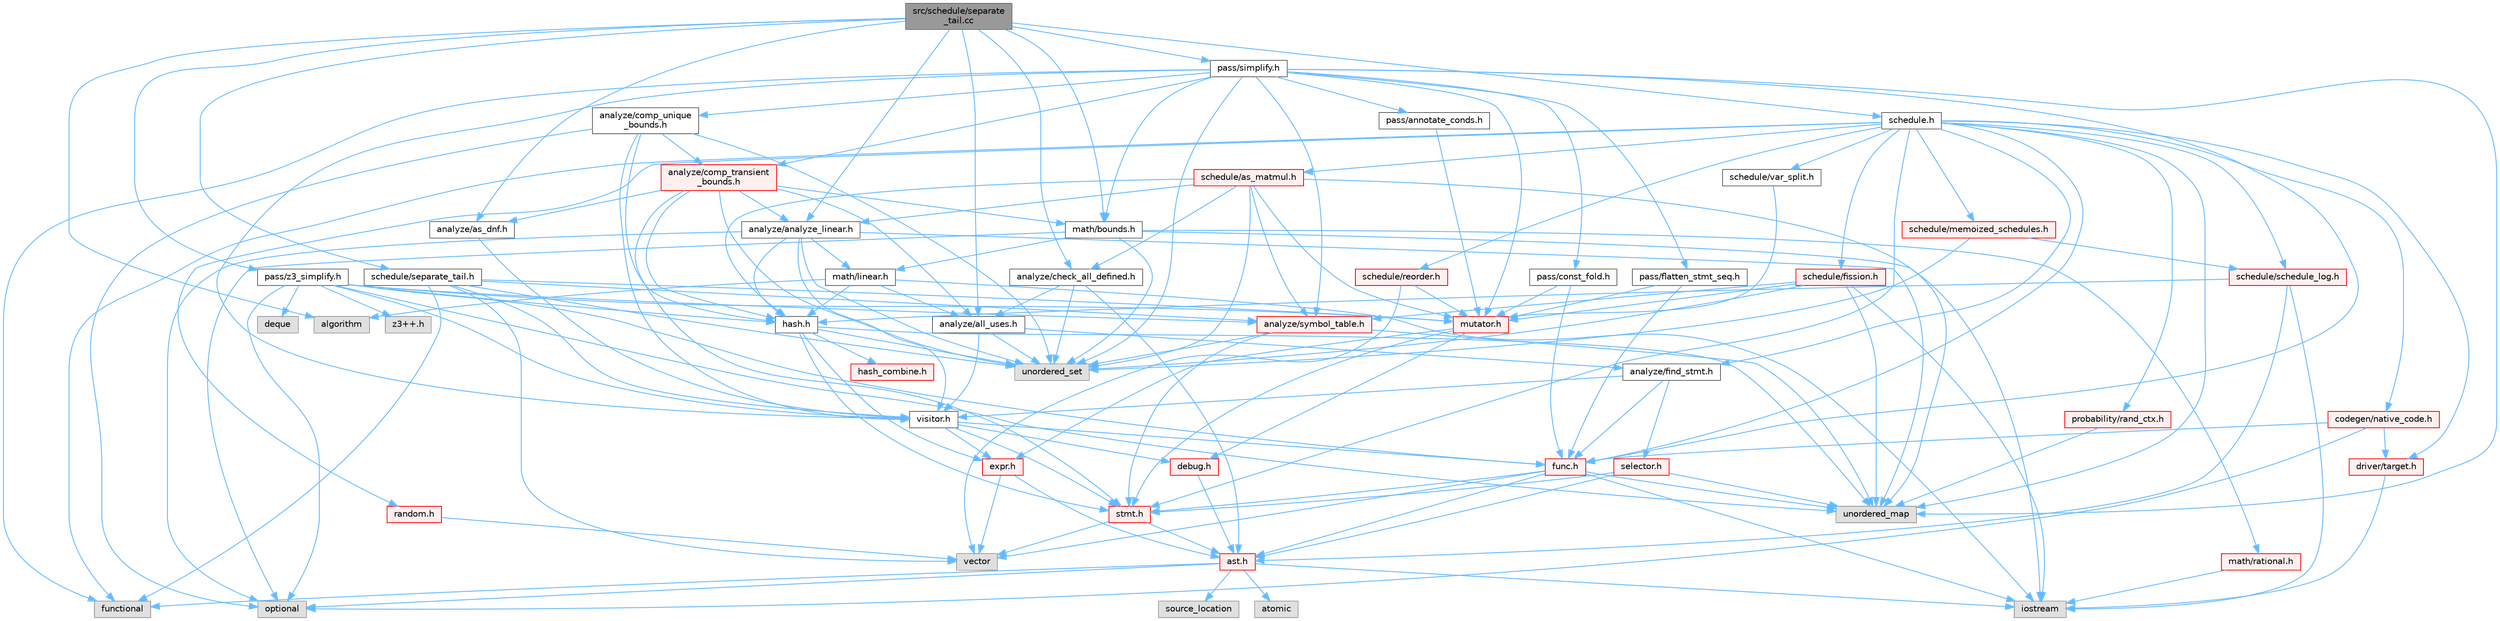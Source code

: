 digraph "src/schedule/separate_tail.cc"
{
 // LATEX_PDF_SIZE
  bgcolor="transparent";
  edge [fontname=Helvetica,fontsize=10,labelfontname=Helvetica,labelfontsize=10];
  node [fontname=Helvetica,fontsize=10,shape=box,height=0.2,width=0.4];
  Node1 [label="src/schedule/separate\l_tail.cc",height=0.2,width=0.4,color="gray40", fillcolor="grey60", style="filled", fontcolor="black",tooltip=" "];
  Node1 -> Node2 [color="steelblue1",style="solid"];
  Node2 [label="algorithm",height=0.2,width=0.4,color="grey60", fillcolor="#E0E0E0", style="filled",tooltip=" "];
  Node1 -> Node3 [color="steelblue1",style="solid"];
  Node3 [label="analyze/all_uses.h",height=0.2,width=0.4,color="grey40", fillcolor="white", style="filled",URL="$all__uses_8h.html",tooltip=" "];
  Node3 -> Node4 [color="steelblue1",style="solid"];
  Node4 [label="unordered_set",height=0.2,width=0.4,color="grey60", fillcolor="#E0E0E0", style="filled",tooltip=" "];
  Node3 -> Node5 [color="steelblue1",style="solid"];
  Node5 [label="analyze/find_stmt.h",height=0.2,width=0.4,color="grey40", fillcolor="white", style="filled",URL="$find__stmt_8h.html",tooltip=" "];
  Node5 -> Node6 [color="steelblue1",style="solid"];
  Node6 [label="func.h",height=0.2,width=0.4,color="red", fillcolor="#FFF0F0", style="filled",URL="$func_8h.html",tooltip=" "];
  Node6 -> Node7 [color="steelblue1",style="solid"];
  Node7 [label="iostream",height=0.2,width=0.4,color="grey60", fillcolor="#E0E0E0", style="filled",tooltip=" "];
  Node6 -> Node9 [color="steelblue1",style="solid"];
  Node9 [label="unordered_map",height=0.2,width=0.4,color="grey60", fillcolor="#E0E0E0", style="filled",tooltip=" "];
  Node6 -> Node11 [color="steelblue1",style="solid"];
  Node11 [label="vector",height=0.2,width=0.4,color="grey60", fillcolor="#E0E0E0", style="filled",tooltip=" "];
  Node6 -> Node12 [color="steelblue1",style="solid"];
  Node12 [label="ast.h",height=0.2,width=0.4,color="red", fillcolor="#FFF0F0", style="filled",URL="$ast_8h.html",tooltip=" "];
  Node12 -> Node13 [color="steelblue1",style="solid"];
  Node13 [label="atomic",height=0.2,width=0.4,color="grey60", fillcolor="#E0E0E0", style="filled",tooltip=" "];
  Node12 -> Node14 [color="steelblue1",style="solid"];
  Node14 [label="functional",height=0.2,width=0.4,color="grey60", fillcolor="#E0E0E0", style="filled",tooltip=" "];
  Node12 -> Node7 [color="steelblue1",style="solid"];
  Node12 -> Node15 [color="steelblue1",style="solid"];
  Node15 [label="optional",height=0.2,width=0.4,color="grey60", fillcolor="#E0E0E0", style="filled",tooltip=" "];
  Node12 -> Node16 [color="steelblue1",style="solid"];
  Node16 [label="source_location",height=0.2,width=0.4,color="grey60", fillcolor="#E0E0E0", style="filled",tooltip=" "];
  Node6 -> Node49 [color="steelblue1",style="solid"];
  Node49 [label="stmt.h",height=0.2,width=0.4,color="red", fillcolor="#FFF0F0", style="filled",URL="$stmt_8h.html",tooltip=" "];
  Node49 -> Node11 [color="steelblue1",style="solid"];
  Node49 -> Node12 [color="steelblue1",style="solid"];
  Node5 -> Node55 [color="steelblue1",style="solid"];
  Node55 [label="selector.h",height=0.2,width=0.4,color="red", fillcolor="#FFF0F0", style="filled",URL="$selector_8h.html",tooltip=" "];
  Node55 -> Node9 [color="steelblue1",style="solid"];
  Node55 -> Node12 [color="steelblue1",style="solid"];
  Node55 -> Node49 [color="steelblue1",style="solid"];
  Node5 -> Node56 [color="steelblue1",style="solid"];
  Node56 [label="visitor.h",height=0.2,width=0.4,color="grey40", fillcolor="white", style="filled",URL="$visitor_8h.html",tooltip=" "];
  Node56 -> Node57 [color="steelblue1",style="solid"];
  Node57 [label="debug.h",height=0.2,width=0.4,color="red", fillcolor="#FFF0F0", style="filled",URL="$debug_8h.html",tooltip=" "];
  Node57 -> Node12 [color="steelblue1",style="solid"];
  Node56 -> Node42 [color="steelblue1",style="solid"];
  Node42 [label="expr.h",height=0.2,width=0.4,color="red", fillcolor="#FFF0F0", style="filled",URL="$expr_8h.html",tooltip=" "];
  Node42 -> Node11 [color="steelblue1",style="solid"];
  Node42 -> Node12 [color="steelblue1",style="solid"];
  Node56 -> Node6 [color="steelblue1",style="solid"];
  Node56 -> Node49 [color="steelblue1",style="solid"];
  Node3 -> Node56 [color="steelblue1",style="solid"];
  Node1 -> Node61 [color="steelblue1",style="solid"];
  Node61 [label="analyze/analyze_linear.h",height=0.2,width=0.4,color="grey40", fillcolor="white", style="filled",URL="$analyze__linear_8h.html",tooltip=" "];
  Node61 -> Node15 [color="steelblue1",style="solid"];
  Node61 -> Node9 [color="steelblue1",style="solid"];
  Node61 -> Node4 [color="steelblue1",style="solid"];
  Node61 -> Node62 [color="steelblue1",style="solid"];
  Node62 [label="hash.h",height=0.2,width=0.4,color="grey40", fillcolor="white", style="filled",URL="$hash_8h.html",tooltip=" "];
  Node62 -> Node9 [color="steelblue1",style="solid"];
  Node62 -> Node4 [color="steelblue1",style="solid"];
  Node62 -> Node42 [color="steelblue1",style="solid"];
  Node62 -> Node53 [color="steelblue1",style="solid"];
  Node53 [label="hash_combine.h",height=0.2,width=0.4,color="red", fillcolor="#FFF0F0", style="filled",URL="$hash__combine_8h.html",tooltip=" "];
  Node62 -> Node49 [color="steelblue1",style="solid"];
  Node61 -> Node63 [color="steelblue1",style="solid"];
  Node63 [label="math/linear.h",height=0.2,width=0.4,color="grey40", fillcolor="white", style="filled",URL="$linear_8h.html",tooltip=" "];
  Node63 -> Node2 [color="steelblue1",style="solid"];
  Node63 -> Node7 [color="steelblue1",style="solid"];
  Node63 -> Node3 [color="steelblue1",style="solid"];
  Node63 -> Node62 [color="steelblue1",style="solid"];
  Node61 -> Node56 [color="steelblue1",style="solid"];
  Node1 -> Node64 [color="steelblue1",style="solid"];
  Node64 [label="analyze/as_dnf.h",height=0.2,width=0.4,color="grey40", fillcolor="white", style="filled",URL="$as__dnf_8h.html",tooltip=" "];
  Node64 -> Node56 [color="steelblue1",style="solid"];
  Node1 -> Node65 [color="steelblue1",style="solid"];
  Node65 [label="analyze/check_all_defined.h",height=0.2,width=0.4,color="grey40", fillcolor="white", style="filled",URL="$check__all__defined_8h.html",tooltip=" "];
  Node65 -> Node4 [color="steelblue1",style="solid"];
  Node65 -> Node3 [color="steelblue1",style="solid"];
  Node65 -> Node12 [color="steelblue1",style="solid"];
  Node1 -> Node66 [color="steelblue1",style="solid"];
  Node66 [label="math/bounds.h",height=0.2,width=0.4,color="grey40", fillcolor="white", style="filled",URL="$bounds_8h.html",tooltip=" "];
  Node66 -> Node7 [color="steelblue1",style="solid"];
  Node66 -> Node15 [color="steelblue1",style="solid"];
  Node66 -> Node4 [color="steelblue1",style="solid"];
  Node66 -> Node63 [color="steelblue1",style="solid"];
  Node66 -> Node67 [color="steelblue1",style="solid"];
  Node67 [label="math/rational.h",height=0.2,width=0.4,color="red", fillcolor="#FFF0F0", style="filled",URL="$rational_8h.html",tooltip=" "];
  Node67 -> Node7 [color="steelblue1",style="solid"];
  Node1 -> Node70 [color="steelblue1",style="solid"];
  Node70 [label="pass/simplify.h",height=0.2,width=0.4,color="grey40", fillcolor="white", style="filled",URL="$simplify_8h.html",tooltip=" "];
  Node70 -> Node14 [color="steelblue1",style="solid"];
  Node70 -> Node9 [color="steelblue1",style="solid"];
  Node70 -> Node4 [color="steelblue1",style="solid"];
  Node70 -> Node71 [color="steelblue1",style="solid"];
  Node71 [label="analyze/comp_transient\l_bounds.h",height=0.2,width=0.4,color="red", fillcolor="#FFF0F0", style="filled",URL="$comp__transient__bounds_8h.html",tooltip=" "];
  Node71 -> Node4 [color="steelblue1",style="solid"];
  Node71 -> Node3 [color="steelblue1",style="solid"];
  Node71 -> Node61 [color="steelblue1",style="solid"];
  Node71 -> Node64 [color="steelblue1",style="solid"];
  Node71 -> Node62 [color="steelblue1",style="solid"];
  Node71 -> Node66 [color="steelblue1",style="solid"];
  Node71 -> Node49 [color="steelblue1",style="solid"];
  Node70 -> Node73 [color="steelblue1",style="solid"];
  Node73 [label="analyze/comp_unique\l_bounds.h",height=0.2,width=0.4,color="grey40", fillcolor="white", style="filled",URL="$comp__unique__bounds_8h.html",tooltip=" "];
  Node73 -> Node15 [color="steelblue1",style="solid"];
  Node73 -> Node4 [color="steelblue1",style="solid"];
  Node73 -> Node71 [color="steelblue1",style="solid"];
  Node73 -> Node62 [color="steelblue1",style="solid"];
  Node73 -> Node56 [color="steelblue1",style="solid"];
  Node70 -> Node74 [color="steelblue1",style="solid"];
  Node74 [label="analyze/symbol_table.h",height=0.2,width=0.4,color="red", fillcolor="#FFF0F0", style="filled",URL="$symbol__table_8h.html",tooltip=" "];
  Node74 -> Node9 [color="steelblue1",style="solid"];
  Node74 -> Node4 [color="steelblue1",style="solid"];
  Node74 -> Node49 [color="steelblue1",style="solid"];
  Node70 -> Node6 [color="steelblue1",style="solid"];
  Node70 -> Node66 [color="steelblue1",style="solid"];
  Node70 -> Node75 [color="steelblue1",style="solid"];
  Node75 [label="mutator.h",height=0.2,width=0.4,color="red", fillcolor="#FFF0F0", style="filled",URL="$mutator_8h.html",tooltip=" "];
  Node75 -> Node57 [color="steelblue1",style="solid"];
  Node75 -> Node42 [color="steelblue1",style="solid"];
  Node75 -> Node49 [color="steelblue1",style="solid"];
  Node70 -> Node76 [color="steelblue1",style="solid"];
  Node76 [label="pass/annotate_conds.h",height=0.2,width=0.4,color="grey40", fillcolor="white", style="filled",URL="$annotate__conds_8h.html",tooltip=" "];
  Node76 -> Node75 [color="steelblue1",style="solid"];
  Node70 -> Node77 [color="steelblue1",style="solid"];
  Node77 [label="pass/const_fold.h",height=0.2,width=0.4,color="grey40", fillcolor="white", style="filled",URL="$const__fold_8h.html",tooltip=" "];
  Node77 -> Node6 [color="steelblue1",style="solid"];
  Node77 -> Node75 [color="steelblue1",style="solid"];
  Node70 -> Node78 [color="steelblue1",style="solid"];
  Node78 [label="pass/flatten_stmt_seq.h",height=0.2,width=0.4,color="grey40", fillcolor="white", style="filled",URL="$flatten__stmt__seq_8h.html",tooltip=" "];
  Node78 -> Node6 [color="steelblue1",style="solid"];
  Node78 -> Node75 [color="steelblue1",style="solid"];
  Node70 -> Node56 [color="steelblue1",style="solid"];
  Node1 -> Node79 [color="steelblue1",style="solid"];
  Node79 [label="pass/z3_simplify.h",height=0.2,width=0.4,color="grey40", fillcolor="white", style="filled",URL="$z3__simplify_8h.html",tooltip=" "];
  Node79 -> Node80 [color="steelblue1",style="solid"];
  Node80 [label="deque",height=0.2,width=0.4,color="grey60", fillcolor="#E0E0E0", style="filled",tooltip=" "];
  Node79 -> Node15 [color="steelblue1",style="solid"];
  Node79 -> Node9 [color="steelblue1",style="solid"];
  Node79 -> Node81 [color="steelblue1",style="solid"];
  Node81 [label="z3++.h",height=0.2,width=0.4,color="grey60", fillcolor="#E0E0E0", style="filled",tooltip=" "];
  Node79 -> Node74 [color="steelblue1",style="solid"];
  Node79 -> Node6 [color="steelblue1",style="solid"];
  Node79 -> Node62 [color="steelblue1",style="solid"];
  Node79 -> Node75 [color="steelblue1",style="solid"];
  Node79 -> Node56 [color="steelblue1",style="solid"];
  Node1 -> Node82 [color="steelblue1",style="solid"];
  Node82 [label="schedule.h",height=0.2,width=0.4,color="grey40", fillcolor="white", style="filled",URL="$schedule_8h.html",tooltip=" "];
  Node82 -> Node14 [color="steelblue1",style="solid"];
  Node82 -> Node9 [color="steelblue1",style="solid"];
  Node82 -> Node5 [color="steelblue1",style="solid"];
  Node82 -> Node83 [color="steelblue1",style="solid"];
  Node83 [label="codegen/native_code.h",height=0.2,width=0.4,color="red", fillcolor="#FFF0F0", style="filled",URL="$native__code_8h.html",tooltip=" "];
  Node83 -> Node15 [color="steelblue1",style="solid"];
  Node83 -> Node47 [color="steelblue1",style="solid"];
  Node47 [label="driver/target.h",height=0.2,width=0.4,color="red", fillcolor="#FFF0F0", style="filled",URL="$target_8h.html",tooltip=" "];
  Node47 -> Node7 [color="steelblue1",style="solid"];
  Node83 -> Node6 [color="steelblue1",style="solid"];
  Node82 -> Node47 [color="steelblue1",style="solid"];
  Node82 -> Node6 [color="steelblue1",style="solid"];
  Node82 -> Node84 [color="steelblue1",style="solid"];
  Node84 [label="probability/rand_ctx.h",height=0.2,width=0.4,color="red", fillcolor="#FFF0F0", style="filled",URL="$rand__ctx_8h.html",tooltip=" "];
  Node84 -> Node9 [color="steelblue1",style="solid"];
  Node82 -> Node93 [color="steelblue1",style="solid"];
  Node93 [label="random.h",height=0.2,width=0.4,color="red", fillcolor="#FFF0F0", style="filled",URL="$random_8h.html",tooltip=" "];
  Node93 -> Node11 [color="steelblue1",style="solid"];
  Node82 -> Node94 [color="steelblue1",style="solid"];
  Node94 [label="schedule/as_matmul.h",height=0.2,width=0.4,color="red", fillcolor="#FFF0F0", style="filled",URL="$as__matmul_8h.html",tooltip=" "];
  Node94 -> Node9 [color="steelblue1",style="solid"];
  Node94 -> Node4 [color="steelblue1",style="solid"];
  Node94 -> Node61 [color="steelblue1",style="solid"];
  Node94 -> Node65 [color="steelblue1",style="solid"];
  Node94 -> Node74 [color="steelblue1",style="solid"];
  Node94 -> Node62 [color="steelblue1",style="solid"];
  Node94 -> Node75 [color="steelblue1",style="solid"];
  Node82 -> Node95 [color="steelblue1",style="solid"];
  Node95 [label="schedule/fission.h",height=0.2,width=0.4,color="red", fillcolor="#FFF0F0", style="filled",URL="$fission_8h.html",tooltip=" "];
  Node95 -> Node7 [color="steelblue1",style="solid"];
  Node95 -> Node9 [color="steelblue1",style="solid"];
  Node95 -> Node4 [color="steelblue1",style="solid"];
  Node95 -> Node74 [color="steelblue1",style="solid"];
  Node95 -> Node75 [color="steelblue1",style="solid"];
  Node82 -> Node96 [color="steelblue1",style="solid"];
  Node96 [label="schedule/memoized_schedules.h",height=0.2,width=0.4,color="red", fillcolor="#FFF0F0", style="filled",URL="$memoized__schedules_8h.html",tooltip=" "];
  Node96 -> Node4 [color="steelblue1",style="solid"];
  Node96 -> Node97 [color="steelblue1",style="solid"];
  Node97 [label="schedule/schedule_log.h",height=0.2,width=0.4,color="red", fillcolor="#FFF0F0", style="filled",URL="$schedule__log_8h.html",tooltip=" "];
  Node97 -> Node7 [color="steelblue1",style="solid"];
  Node97 -> Node12 [color="steelblue1",style="solid"];
  Node97 -> Node62 [color="steelblue1",style="solid"];
  Node82 -> Node99 [color="steelblue1",style="solid"];
  Node99 [label="schedule/reorder.h",height=0.2,width=0.4,color="red", fillcolor="#FFF0F0", style="filled",URL="$reorder_8h.html",tooltip=" "];
  Node99 -> Node11 [color="steelblue1",style="solid"];
  Node99 -> Node75 [color="steelblue1",style="solid"];
  Node82 -> Node97 [color="steelblue1",style="solid"];
  Node82 -> Node100 [color="steelblue1",style="solid"];
  Node100 [label="schedule/var_split.h",height=0.2,width=0.4,color="grey40", fillcolor="white", style="filled",URL="$var__split_8h.html",tooltip=" "];
  Node100 -> Node75 [color="steelblue1",style="solid"];
  Node82 -> Node49 [color="steelblue1",style="solid"];
  Node1 -> Node101 [color="steelblue1",style="solid"];
  Node101 [label="schedule/separate_tail.h",height=0.2,width=0.4,color="grey40", fillcolor="white", style="filled",URL="$separate__tail_8h.html",tooltip=" "];
  Node101 -> Node14 [color="steelblue1",style="solid"];
  Node101 -> Node4 [color="steelblue1",style="solid"];
  Node101 -> Node11 [color="steelblue1",style="solid"];
  Node101 -> Node74 [color="steelblue1",style="solid"];
  Node101 -> Node75 [color="steelblue1",style="solid"];
  Node101 -> Node56 [color="steelblue1",style="solid"];
}
